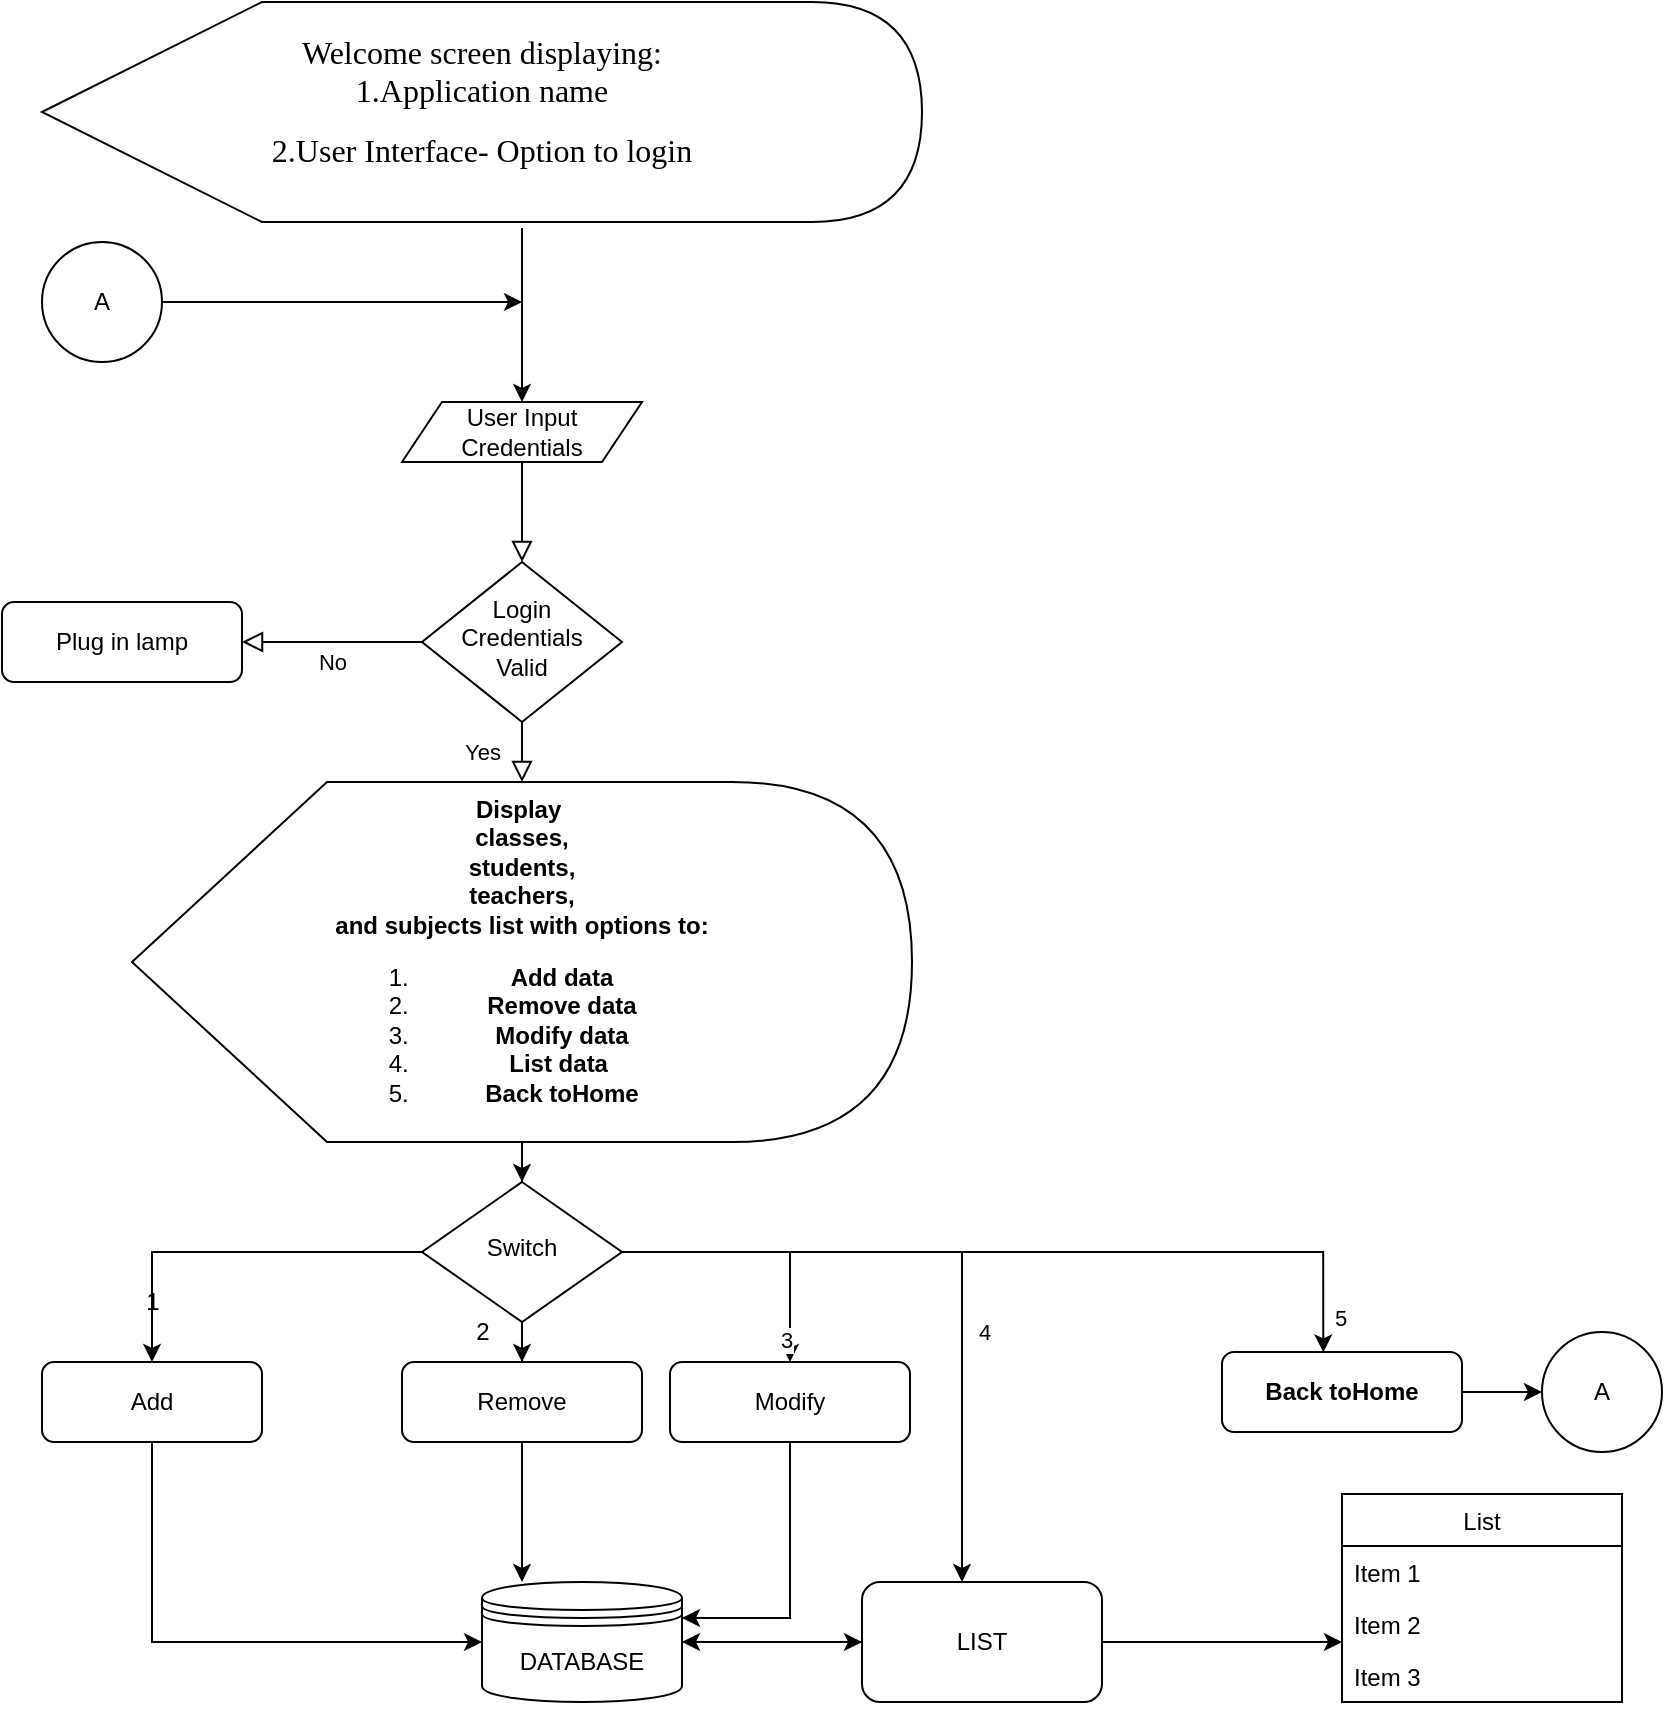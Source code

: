 <mxfile version="15.0.6" type="github">
  <diagram id="C5RBs43oDa-KdzZeNtuy" name="Page-1">
    <mxGraphModel dx="1865" dy="1748" grid="1" gridSize="10" guides="1" tooltips="1" connect="1" arrows="1" fold="1" page="1" pageScale="1" pageWidth="827" pageHeight="1169" math="0" shadow="0">
      <root>
        <mxCell id="WIyWlLk6GJQsqaUBKTNV-0" />
        <mxCell id="WIyWlLk6GJQsqaUBKTNV-1" parent="WIyWlLk6GJQsqaUBKTNV-0" />
        <mxCell id="WIyWlLk6GJQsqaUBKTNV-2" value="" style="rounded=0;html=1;jettySize=auto;orthogonalLoop=1;fontSize=11;endArrow=block;endFill=0;endSize=8;strokeWidth=1;shadow=0;labelBackgroundColor=none;edgeStyle=orthogonalEdgeStyle;" parent="WIyWlLk6GJQsqaUBKTNV-1" target="WIyWlLk6GJQsqaUBKTNV-6" edge="1">
          <mxGeometry relative="1" as="geometry">
            <mxPoint x="220" y="120" as="sourcePoint" />
            <Array as="points">
              <mxPoint x="220" y="130" />
            </Array>
          </mxGeometry>
        </mxCell>
        <mxCell id="WIyWlLk6GJQsqaUBKTNV-4" value="Yes" style="rounded=0;html=1;jettySize=auto;orthogonalLoop=1;fontSize=11;endArrow=block;endFill=0;endSize=8;strokeWidth=1;shadow=0;labelBackgroundColor=none;edgeStyle=orthogonalEdgeStyle;" parent="WIyWlLk6GJQsqaUBKTNV-1" source="WIyWlLk6GJQsqaUBKTNV-6" target="_sySvUtj5R98JxHizBly-9" edge="1">
          <mxGeometry y="20" relative="1" as="geometry">
            <mxPoint as="offset" />
            <mxPoint x="220" y="280" as="targetPoint" />
          </mxGeometry>
        </mxCell>
        <mxCell id="WIyWlLk6GJQsqaUBKTNV-5" value="No" style="edgeStyle=orthogonalEdgeStyle;rounded=0;html=1;jettySize=auto;orthogonalLoop=1;fontSize=11;endArrow=block;endFill=0;endSize=8;strokeWidth=1;shadow=0;labelBackgroundColor=none;" parent="WIyWlLk6GJQsqaUBKTNV-1" source="WIyWlLk6GJQsqaUBKTNV-6" target="WIyWlLk6GJQsqaUBKTNV-7" edge="1">
          <mxGeometry y="10" relative="1" as="geometry">
            <mxPoint as="offset" />
          </mxGeometry>
        </mxCell>
        <mxCell id="WIyWlLk6GJQsqaUBKTNV-6" value="Login&lt;br&gt;Credentials&lt;br&gt;Valid" style="rhombus;whiteSpace=wrap;html=1;shadow=0;fontFamily=Helvetica;fontSize=12;align=center;strokeWidth=1;spacing=6;spacingTop=-4;" parent="WIyWlLk6GJQsqaUBKTNV-1" vertex="1">
          <mxGeometry x="170" y="170" width="100" height="80" as="geometry" />
        </mxCell>
        <mxCell id="WIyWlLk6GJQsqaUBKTNV-7" value="Plug in lamp" style="rounded=1;whiteSpace=wrap;html=1;fontSize=12;glass=0;strokeWidth=1;shadow=0;" parent="WIyWlLk6GJQsqaUBKTNV-1" vertex="1">
          <mxGeometry x="-40" y="190" width="120" height="40" as="geometry" />
        </mxCell>
        <mxCell id="_sySvUtj5R98JxHizBly-56" value="" style="edgeStyle=orthogonalEdgeStyle;rounded=0;orthogonalLoop=1;jettySize=auto;html=1;" edge="1" parent="WIyWlLk6GJQsqaUBKTNV-1" source="WIyWlLk6GJQsqaUBKTNV-11" target="_sySvUtj5R98JxHizBly-26">
          <mxGeometry relative="1" as="geometry">
            <Array as="points">
              <mxPoint x="220" y="680" />
              <mxPoint x="220" y="680" />
            </Array>
          </mxGeometry>
        </mxCell>
        <mxCell id="WIyWlLk6GJQsqaUBKTNV-11" value="Remove" style="rounded=1;whiteSpace=wrap;html=1;fontSize=12;glass=0;strokeWidth=1;shadow=0;" parent="WIyWlLk6GJQsqaUBKTNV-1" vertex="1">
          <mxGeometry x="160" y="570" width="120" height="40" as="geometry" />
        </mxCell>
        <mxCell id="_sySvUtj5R98JxHizBly-0" value="&lt;span style=&quot;font-family: &amp;#34;times new roman&amp;#34; , serif ; font-size: 12pt&quot;&gt;Welcome screen displaying:&lt;br&gt;&lt;/span&gt;&lt;span style=&quot;font-family: &amp;#34;times new roman&amp;#34; , serif ; font-size: 12pt&quot;&gt;1.Application name&lt;br&gt;&lt;/span&gt;&lt;p class=&quot;MsoNormal&quot; align=&quot;center&quot;&gt;&lt;span style=&quot;font-size: 12pt ; line-height: 107% ; font-family: &amp;#34;times new roman&amp;#34; , serif&quot;&gt;2.User Interface- Option to login&lt;/span&gt;&lt;/p&gt;&lt;p class=&quot;MsoNormal&quot; align=&quot;center&quot;&gt;&lt;span style=&quot;font-size: 12pt ; line-height: 107% ; font-family: &amp;#34;times new roman&amp;#34; , serif&quot;&gt;&lt;/span&gt;&lt;/p&gt;" style="shape=display;whiteSpace=wrap;html=1;" vertex="1" parent="WIyWlLk6GJQsqaUBKTNV-1">
          <mxGeometry x="-20" y="-110" width="440" height="110" as="geometry" />
        </mxCell>
        <mxCell id="_sySvUtj5R98JxHizBly-1" value="" style="edgeStyle=orthogonalEdgeStyle;rounded=0;orthogonalLoop=1;jettySize=auto;html=1;" edge="1" parent="WIyWlLk6GJQsqaUBKTNV-1">
          <mxGeometry relative="1" as="geometry">
            <mxPoint x="220" y="3" as="sourcePoint" />
            <mxPoint x="220" y="90" as="targetPoint" />
            <Array as="points">
              <mxPoint x="220" y="20" />
              <mxPoint x="220" y="20" />
            </Array>
          </mxGeometry>
        </mxCell>
        <mxCell id="_sySvUtj5R98JxHizBly-5" style="edgeStyle=orthogonalEdgeStyle;rounded=0;orthogonalLoop=1;jettySize=auto;html=1;" edge="1" parent="WIyWlLk6GJQsqaUBKTNV-1" source="_sySvUtj5R98JxHizBly-3">
          <mxGeometry relative="1" as="geometry">
            <mxPoint x="220" y="40" as="targetPoint" />
          </mxGeometry>
        </mxCell>
        <mxCell id="_sySvUtj5R98JxHizBly-3" value="A" style="ellipse;whiteSpace=wrap;html=1;aspect=fixed;" vertex="1" parent="WIyWlLk6GJQsqaUBKTNV-1">
          <mxGeometry x="-20" y="10" width="60" height="60" as="geometry" />
        </mxCell>
        <mxCell id="_sySvUtj5R98JxHizBly-4" value="User Input Credentials" style="shape=parallelogram;perimeter=parallelogramPerimeter;whiteSpace=wrap;html=1;fixedSize=1;" vertex="1" parent="WIyWlLk6GJQsqaUBKTNV-1">
          <mxGeometry x="160" y="90" width="120" height="30" as="geometry" />
        </mxCell>
        <mxCell id="_sySvUtj5R98JxHizBly-16" style="edgeStyle=orthogonalEdgeStyle;rounded=0;orthogonalLoop=1;jettySize=auto;html=1;entryX=0.5;entryY=0;entryDx=0;entryDy=0;" edge="1" parent="WIyWlLk6GJQsqaUBKTNV-1" source="_sySvUtj5R98JxHizBly-8" target="_sySvUtj5R98JxHizBly-17">
          <mxGeometry relative="1" as="geometry">
            <mxPoint x="420" y="540" as="targetPoint" />
          </mxGeometry>
        </mxCell>
        <mxCell id="_sySvUtj5R98JxHizBly-43" value="3" style="edgeLabel;html=1;align=center;verticalAlign=middle;resizable=0;points=[];" vertex="1" connectable="0" parent="_sySvUtj5R98JxHizBly-16">
          <mxGeometry x="0.839" y="-2" relative="1" as="geometry">
            <mxPoint as="offset" />
          </mxGeometry>
        </mxCell>
        <mxCell id="_sySvUtj5R98JxHizBly-24" style="edgeStyle=orthogonalEdgeStyle;rounded=0;orthogonalLoop=1;jettySize=auto;html=1;entryX=0.422;entryY=0.005;entryDx=0;entryDy=0;entryPerimeter=0;" edge="1" parent="WIyWlLk6GJQsqaUBKTNV-1" source="_sySvUtj5R98JxHizBly-8" target="_sySvUtj5R98JxHizBly-35">
          <mxGeometry relative="1" as="geometry">
            <mxPoint x="620" y="560" as="targetPoint" />
          </mxGeometry>
        </mxCell>
        <mxCell id="_sySvUtj5R98JxHizBly-44" value="4" style="edgeLabel;html=1;align=center;verticalAlign=middle;resizable=0;points=[];" vertex="1" connectable="0" parent="_sySvUtj5R98JxHizBly-24">
          <mxGeometry x="0.854" y="1" relative="1" as="geometry">
            <mxPoint x="-171" y="19" as="offset" />
          </mxGeometry>
        </mxCell>
        <mxCell id="_sySvUtj5R98JxHizBly-42" value="" style="edgeStyle=orthogonalEdgeStyle;rounded=0;orthogonalLoop=1;jettySize=auto;html=1;" edge="1" parent="WIyWlLk6GJQsqaUBKTNV-1" source="_sySvUtj5R98JxHizBly-8" target="WIyWlLk6GJQsqaUBKTNV-11">
          <mxGeometry relative="1" as="geometry" />
        </mxCell>
        <mxCell id="_sySvUtj5R98JxHizBly-50" style="edgeStyle=orthogonalEdgeStyle;rounded=0;orthogonalLoop=1;jettySize=auto;html=1;exitX=1;exitY=0.5;exitDx=0;exitDy=0;" edge="1" parent="WIyWlLk6GJQsqaUBKTNV-1" source="_sySvUtj5R98JxHizBly-8" target="_sySvUtj5R98JxHizBly-61">
          <mxGeometry relative="1" as="geometry">
            <mxPoint x="760" y="515" as="targetPoint" />
            <Array as="points">
              <mxPoint x="440" y="515" />
            </Array>
          </mxGeometry>
        </mxCell>
        <mxCell id="_sySvUtj5R98JxHizBly-60" value="" style="edgeStyle=orthogonalEdgeStyle;rounded=0;orthogonalLoop=1;jettySize=auto;html=1;entryX=0.5;entryY=0;entryDx=0;entryDy=0;" edge="1" parent="WIyWlLk6GJQsqaUBKTNV-1" source="_sySvUtj5R98JxHizBly-8" target="_sySvUtj5R98JxHizBly-18">
          <mxGeometry relative="1" as="geometry">
            <mxPoint x="90" y="495" as="targetPoint" />
          </mxGeometry>
        </mxCell>
        <mxCell id="_sySvUtj5R98JxHizBly-8" value="Switch" style="rhombus;whiteSpace=wrap;html=1;shadow=0;fontFamily=Helvetica;fontSize=12;align=center;strokeWidth=1;spacing=6;spacingTop=-4;" vertex="1" parent="WIyWlLk6GJQsqaUBKTNV-1">
          <mxGeometry x="170" y="480" width="100" height="70" as="geometry" />
        </mxCell>
        <mxCell id="_sySvUtj5R98JxHizBly-13" style="edgeStyle=orthogonalEdgeStyle;rounded=0;orthogonalLoop=1;jettySize=auto;html=1;entryX=0.5;entryY=0;entryDx=0;entryDy=0;" edge="1" parent="WIyWlLk6GJQsqaUBKTNV-1" source="_sySvUtj5R98JxHizBly-9" target="_sySvUtj5R98JxHizBly-8">
          <mxGeometry relative="1" as="geometry">
            <mxPoint x="215" y="400" as="targetPoint" />
          </mxGeometry>
        </mxCell>
        <mxCell id="_sySvUtj5R98JxHizBly-9" value="&lt;div style=&quot;&quot;&gt;&lt;span&gt;&lt;b&gt;Display&amp;nbsp;&lt;/b&gt;&lt;/span&gt;&lt;/div&gt;&lt;b&gt;&lt;span&gt;&lt;div style=&quot;&quot;&gt;&lt;span&gt;classes,&lt;/span&gt;&lt;/div&gt;&lt;/span&gt;&lt;span&gt;&lt;div style=&quot;&quot;&gt;&lt;span&gt;students,&lt;/span&gt;&lt;/div&gt;&lt;/span&gt;&lt;span&gt;&lt;div style=&quot;&quot;&gt;&lt;span&gt;teachers,&lt;/span&gt;&lt;/div&gt;&lt;/span&gt;&lt;span&gt;&lt;div style=&quot;&quot;&gt;&lt;span&gt;and subjects&amp;nbsp;&lt;/span&gt;&lt;span&gt;list with options to:&lt;/span&gt;&lt;/div&gt;&lt;/span&gt;&lt;/b&gt;&lt;ol&gt;&lt;li style=&quot;&quot;&gt;&lt;span&gt;&lt;b&gt;Add data&lt;/b&gt;&lt;/span&gt;&lt;/li&gt;&lt;li style=&quot;&quot;&gt;&lt;span&gt;&lt;b&gt;Remove data&lt;/b&gt;&lt;/span&gt;&lt;/li&gt;&lt;li style=&quot;&quot;&gt;&lt;span&gt;&lt;b&gt;Modify data&lt;/b&gt;&lt;/span&gt;&lt;/li&gt;&lt;li style=&quot;&quot;&gt;&lt;span&gt;&lt;b&gt;List data&amp;nbsp;&lt;/b&gt;&lt;/span&gt;&lt;/li&gt;&lt;li style=&quot;&quot;&gt;&lt;b&gt;Back toHome&lt;/b&gt;&lt;/li&gt;&lt;/ol&gt;" style="shape=display;whiteSpace=wrap;html=1;align=center;verticalAlign=top;horizontal=1;labelPosition=center;verticalLabelPosition=middle;" vertex="1" parent="WIyWlLk6GJQsqaUBKTNV-1">
          <mxGeometry x="25" y="280" width="390" height="180" as="geometry" />
        </mxCell>
        <mxCell id="_sySvUtj5R98JxHizBly-57" value="" style="edgeStyle=orthogonalEdgeStyle;rounded=0;orthogonalLoop=1;jettySize=auto;html=1;entryX=1;entryY=0.3;entryDx=0;entryDy=0;" edge="1" parent="WIyWlLk6GJQsqaUBKTNV-1" source="_sySvUtj5R98JxHizBly-17" target="_sySvUtj5R98JxHizBly-26">
          <mxGeometry relative="1" as="geometry">
            <mxPoint x="354" y="680" as="targetPoint" />
          </mxGeometry>
        </mxCell>
        <mxCell id="_sySvUtj5R98JxHizBly-17" value="Modify" style="rounded=1;whiteSpace=wrap;html=1;fontSize=12;glass=0;strokeWidth=1;shadow=0;" vertex="1" parent="WIyWlLk6GJQsqaUBKTNV-1">
          <mxGeometry x="294" y="570" width="120" height="40" as="geometry" />
        </mxCell>
        <mxCell id="_sySvUtj5R98JxHizBly-27" style="edgeStyle=orthogonalEdgeStyle;rounded=0;orthogonalLoop=1;jettySize=auto;html=1;entryX=0;entryY=0.5;entryDx=0;entryDy=0;" edge="1" parent="WIyWlLk6GJQsqaUBKTNV-1" source="_sySvUtj5R98JxHizBly-18" target="_sySvUtj5R98JxHizBly-26">
          <mxGeometry relative="1" as="geometry">
            <Array as="points">
              <mxPoint x="35" y="710" />
            </Array>
          </mxGeometry>
        </mxCell>
        <mxCell id="_sySvUtj5R98JxHizBly-18" value="Add" style="rounded=1;whiteSpace=wrap;html=1;fontSize=12;glass=0;strokeWidth=1;shadow=0;" vertex="1" parent="WIyWlLk6GJQsqaUBKTNV-1">
          <mxGeometry x="-20" y="570" width="110" height="40" as="geometry" />
        </mxCell>
        <mxCell id="_sySvUtj5R98JxHizBly-49" value="" style="edgeStyle=orthogonalEdgeStyle;rounded=0;orthogonalLoop=1;jettySize=auto;html=1;entryX=0;entryY=0.846;entryDx=0;entryDy=0;entryPerimeter=0;startArrow=none;" edge="1" parent="WIyWlLk6GJQsqaUBKTNV-1" source="_sySvUtj5R98JxHizBly-61" target="_sySvUtj5R98JxHizBly-33">
          <mxGeometry relative="1" as="geometry">
            <mxPoint x="250" y="880" as="targetPoint" />
          </mxGeometry>
        </mxCell>
        <mxCell id="_sySvUtj5R98JxHizBly-66" style="edgeStyle=none;rounded=1;orthogonalLoop=1;jettySize=auto;html=1;" edge="1" parent="WIyWlLk6GJQsqaUBKTNV-1" source="_sySvUtj5R98JxHizBly-26">
          <mxGeometry relative="1" as="geometry">
            <mxPoint x="390" y="710" as="targetPoint" />
          </mxGeometry>
        </mxCell>
        <mxCell id="_sySvUtj5R98JxHizBly-26" value="DATABASE" style="shape=datastore;whiteSpace=wrap;html=1;" vertex="1" parent="WIyWlLk6GJQsqaUBKTNV-1">
          <mxGeometry x="200" y="680" width="100" height="60" as="geometry" />
        </mxCell>
        <mxCell id="_sySvUtj5R98JxHizBly-31" value="List" style="swimlane;fontStyle=0;childLayout=stackLayout;horizontal=1;startSize=26;horizontalStack=0;resizeParent=1;resizeParentMax=0;resizeLast=0;collapsible=1;marginBottom=0;" vertex="1" parent="WIyWlLk6GJQsqaUBKTNV-1">
          <mxGeometry x="630" y="636" width="140" height="104" as="geometry" />
        </mxCell>
        <mxCell id="_sySvUtj5R98JxHizBly-32" value="Item 1" style="text;strokeColor=none;fillColor=none;align=left;verticalAlign=top;spacingLeft=4;spacingRight=4;overflow=hidden;rotatable=0;points=[[0,0.5],[1,0.5]];portConstraint=eastwest;" vertex="1" parent="_sySvUtj5R98JxHizBly-31">
          <mxGeometry y="26" width="140" height="26" as="geometry" />
        </mxCell>
        <mxCell id="_sySvUtj5R98JxHizBly-33" value="Item 2" style="text;strokeColor=none;fillColor=none;align=left;verticalAlign=top;spacingLeft=4;spacingRight=4;overflow=hidden;rotatable=0;points=[[0,0.5],[1,0.5]];portConstraint=eastwest;" vertex="1" parent="_sySvUtj5R98JxHizBly-31">
          <mxGeometry y="52" width="140" height="26" as="geometry" />
        </mxCell>
        <mxCell id="_sySvUtj5R98JxHizBly-34" value="Item 3" style="text;strokeColor=none;fillColor=none;align=left;verticalAlign=top;spacingLeft=4;spacingRight=4;overflow=hidden;rotatable=0;points=[[0,0.5],[1,0.5]];portConstraint=eastwest;" vertex="1" parent="_sySvUtj5R98JxHizBly-31">
          <mxGeometry y="78" width="140" height="26" as="geometry" />
        </mxCell>
        <mxCell id="_sySvUtj5R98JxHizBly-72" value="" style="edgeStyle=none;rounded=1;orthogonalLoop=1;jettySize=auto;html=1;" edge="1" parent="WIyWlLk6GJQsqaUBKTNV-1" source="_sySvUtj5R98JxHizBly-35" target="_sySvUtj5R98JxHizBly-71">
          <mxGeometry relative="1" as="geometry" />
        </mxCell>
        <mxCell id="_sySvUtj5R98JxHizBly-35" value="&lt;b&gt;Back toHome&lt;/b&gt;" style="rounded=1;whiteSpace=wrap;html=1;fontSize=12;glass=0;strokeWidth=1;shadow=0;" vertex="1" parent="WIyWlLk6GJQsqaUBKTNV-1">
          <mxGeometry x="570" y="565" width="120" height="40" as="geometry" />
        </mxCell>
        <mxCell id="_sySvUtj5R98JxHizBly-41" value="2" style="text;html=1;align=center;verticalAlign=middle;resizable=0;points=[];autosize=1;strokeColor=none;fillColor=none;" vertex="1" parent="WIyWlLk6GJQsqaUBKTNV-1">
          <mxGeometry x="190" y="545" width="20" height="20" as="geometry" />
        </mxCell>
        <mxCell id="_sySvUtj5R98JxHizBly-40" value="1" style="text;html=1;align=center;verticalAlign=middle;resizable=0;points=[];autosize=1;strokeColor=none;fillColor=none;" vertex="1" parent="WIyWlLk6GJQsqaUBKTNV-1">
          <mxGeometry x="25" y="530" width="20" height="20" as="geometry" />
        </mxCell>
        <mxCell id="_sySvUtj5R98JxHizBly-65" value="" style="rounded=1;orthogonalLoop=1;jettySize=auto;html=1;" edge="1" parent="WIyWlLk6GJQsqaUBKTNV-1" source="_sySvUtj5R98JxHizBly-61" target="_sySvUtj5R98JxHizBly-26">
          <mxGeometry relative="1" as="geometry" />
        </mxCell>
        <mxCell id="_sySvUtj5R98JxHizBly-61" value="&lt;span&gt;LIST&lt;/span&gt;" style="rounded=1;whiteSpace=wrap;html=1;verticalAlign=middle;" vertex="1" parent="WIyWlLk6GJQsqaUBKTNV-1">
          <mxGeometry x="390" y="680" width="120" height="60" as="geometry" />
        </mxCell>
        <mxCell id="_sySvUtj5R98JxHizBly-69" value="5" style="edgeLabel;html=1;align=center;verticalAlign=middle;resizable=0;points=[];" vertex="1" connectable="0" parent="WIyWlLk6GJQsqaUBKTNV-1">
          <mxGeometry x="680" y="490" as="geometry">
            <mxPoint x="-51" y="58" as="offset" />
          </mxGeometry>
        </mxCell>
        <mxCell id="_sySvUtj5R98JxHizBly-71" value="A" style="ellipse;whiteSpace=wrap;html=1;aspect=fixed;" vertex="1" parent="WIyWlLk6GJQsqaUBKTNV-1">
          <mxGeometry x="730" y="555" width="60" height="60" as="geometry" />
        </mxCell>
      </root>
    </mxGraphModel>
  </diagram>
</mxfile>
